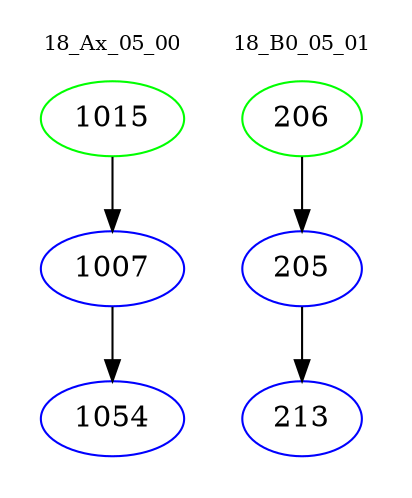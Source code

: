 digraph{
subgraph cluster_0 {
color = white
label = "18_Ax_05_00";
fontsize=10;
T0_1015 [label="1015", color="green"]
T0_1015 -> T0_1007 [color="black"]
T0_1007 [label="1007", color="blue"]
T0_1007 -> T0_1054 [color="black"]
T0_1054 [label="1054", color="blue"]
}
subgraph cluster_1 {
color = white
label = "18_B0_05_01";
fontsize=10;
T1_206 [label="206", color="green"]
T1_206 -> T1_205 [color="black"]
T1_205 [label="205", color="blue"]
T1_205 -> T1_213 [color="black"]
T1_213 [label="213", color="blue"]
}
}
